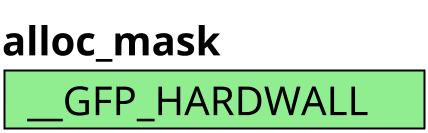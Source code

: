 @startuml

scale 1/5
skinparam ComponentStyle rectangle
skinparam Component {
    FontSize 200
    BackgroundColor LightGreen
    BorderThickness 10
    BorderColor black
}

skinparam Note {
    FontSize 200
    BackgroundColor transparent
    BorderColor transparent
}

skinparam Package {
    FontSize 200
    BackgroundColor transparent
    BorderColor transparent
}

package "alloc_mask" {
    component "  __GFP_HARDWALL\t" as c1
}

@enduml